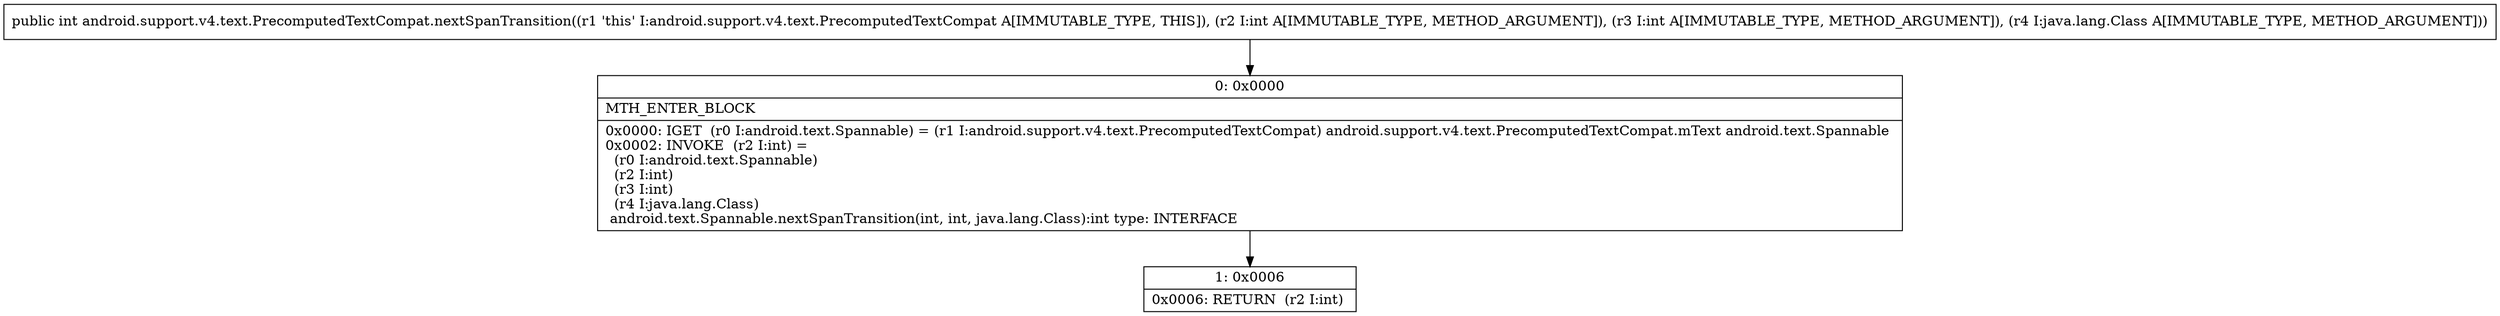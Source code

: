 digraph "CFG forandroid.support.v4.text.PrecomputedTextCompat.nextSpanTransition(IILjava\/lang\/Class;)I" {
Node_0 [shape=record,label="{0\:\ 0x0000|MTH_ENTER_BLOCK\l|0x0000: IGET  (r0 I:android.text.Spannable) = (r1 I:android.support.v4.text.PrecomputedTextCompat) android.support.v4.text.PrecomputedTextCompat.mText android.text.Spannable \l0x0002: INVOKE  (r2 I:int) = \l  (r0 I:android.text.Spannable)\l  (r2 I:int)\l  (r3 I:int)\l  (r4 I:java.lang.Class)\l android.text.Spannable.nextSpanTransition(int, int, java.lang.Class):int type: INTERFACE \l}"];
Node_1 [shape=record,label="{1\:\ 0x0006|0x0006: RETURN  (r2 I:int) \l}"];
MethodNode[shape=record,label="{public int android.support.v4.text.PrecomputedTextCompat.nextSpanTransition((r1 'this' I:android.support.v4.text.PrecomputedTextCompat A[IMMUTABLE_TYPE, THIS]), (r2 I:int A[IMMUTABLE_TYPE, METHOD_ARGUMENT]), (r3 I:int A[IMMUTABLE_TYPE, METHOD_ARGUMENT]), (r4 I:java.lang.Class A[IMMUTABLE_TYPE, METHOD_ARGUMENT])) }"];
MethodNode -> Node_0;
Node_0 -> Node_1;
}

